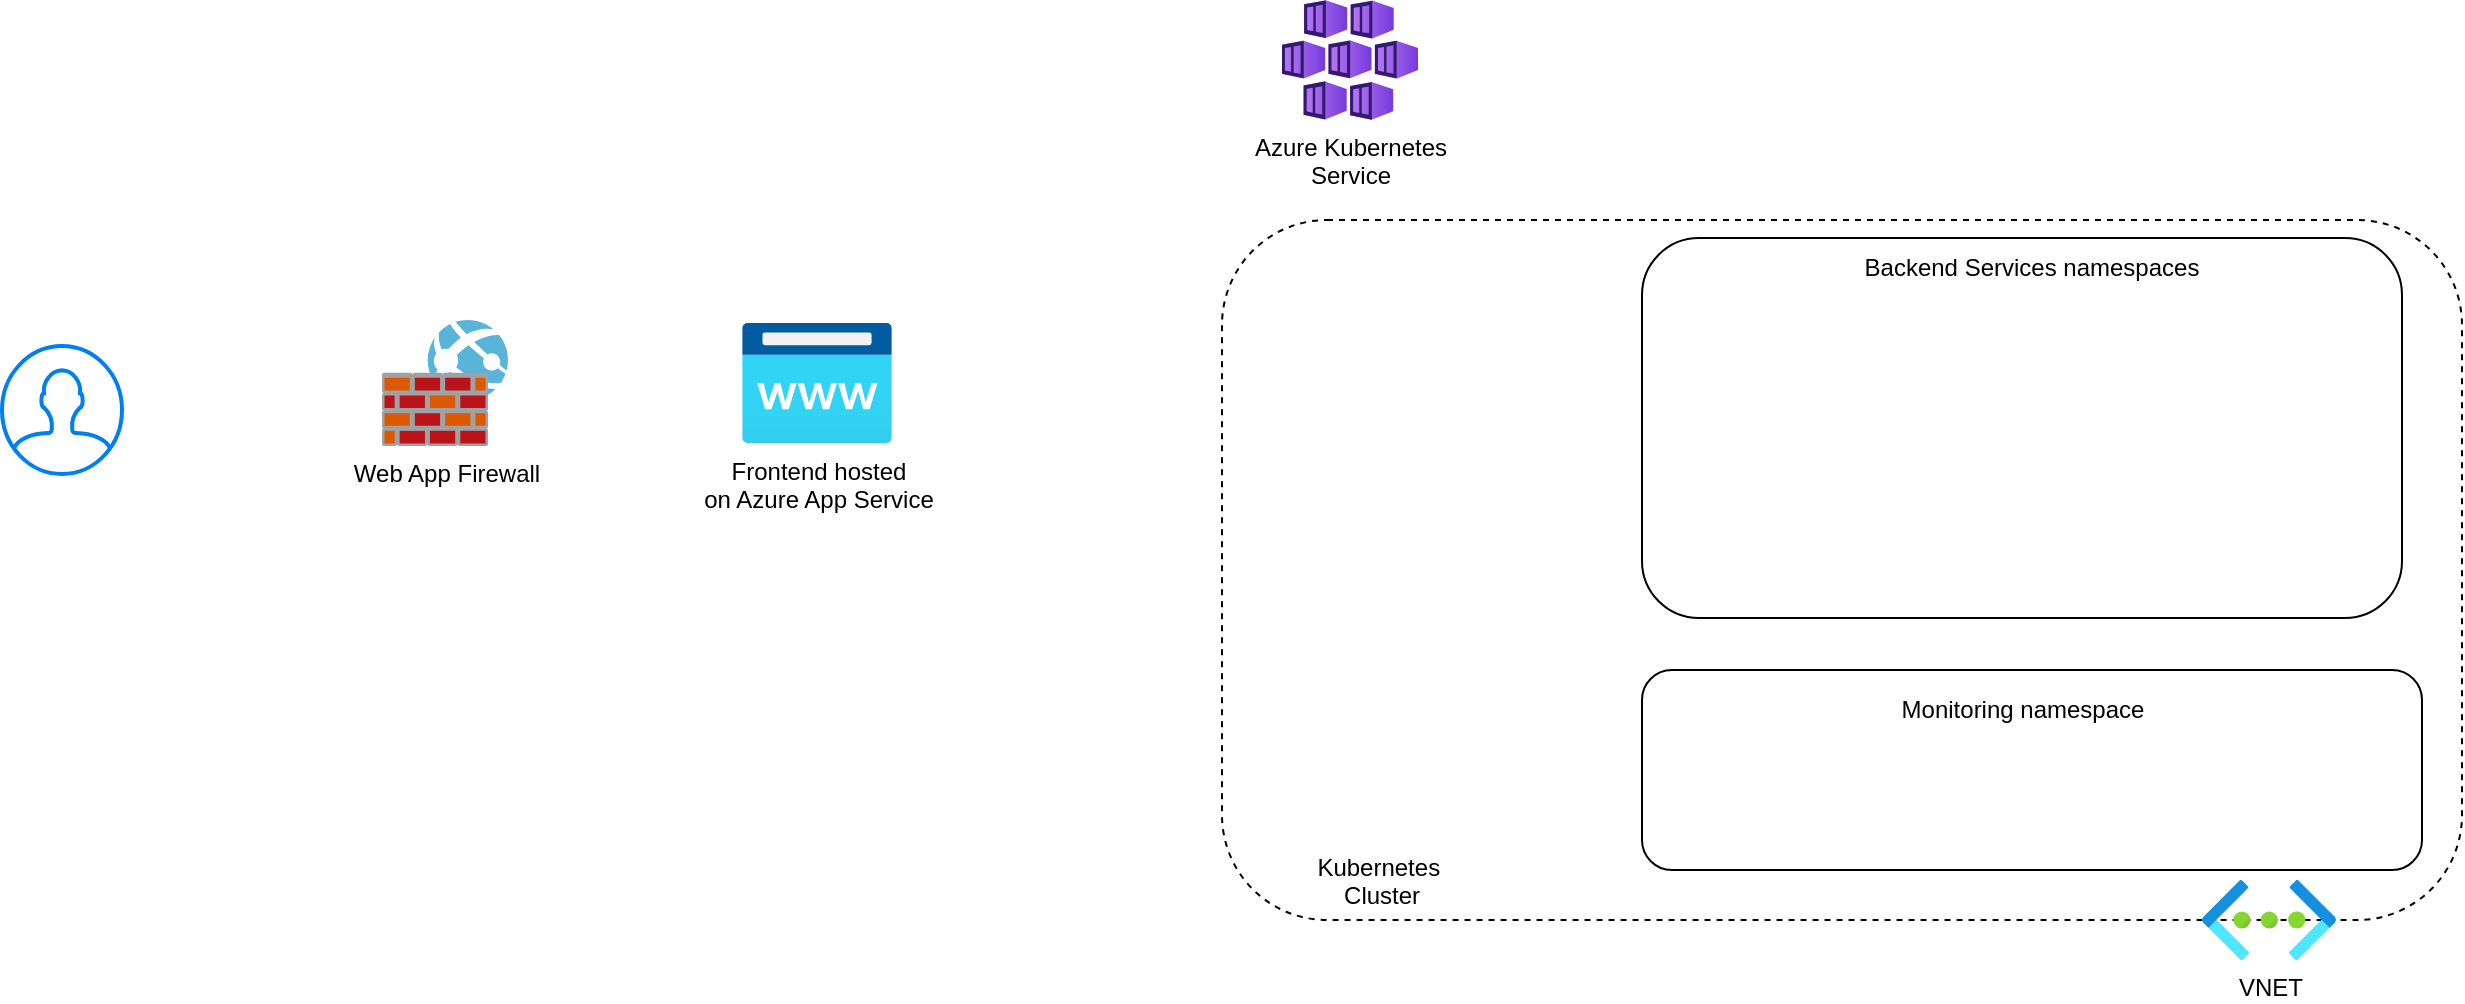 <mxfile version="22.1.2" type="device">
  <diagram name="Page-1" id="kasMRa_oVCi08zRnZXHq">
    <mxGraphModel dx="2261" dy="2013" grid="1" gridSize="10" guides="1" tooltips="1" connect="1" arrows="1" fold="1" page="1" pageScale="1" pageWidth="827" pageHeight="1169" math="0" shadow="0">
      <root>
        <mxCell id="0" />
        <mxCell id="1" parent="0" />
        <mxCell id="FHeqWyH2OQHjty7EJi1I-7" value="" style="rounded=1;whiteSpace=wrap;html=1;dashed=1;" vertex="1" parent="1">
          <mxGeometry x="370" y="60" width="620" height="350" as="geometry" />
        </mxCell>
        <mxCell id="FHeqWyH2OQHjty7EJi1I-1" value="Azure Kubernetes &lt;br&gt;Service" style="image;aspect=fixed;html=1;points=[];align=center;fontSize=12;image=img/lib/azure2/compute/Kubernetes_Services.svg;" vertex="1" parent="1">
          <mxGeometry x="400" y="-50" width="68" height="60" as="geometry" />
        </mxCell>
        <mxCell id="FHeqWyH2OQHjty7EJi1I-2" value="Web App Firewall" style="image;sketch=0;aspect=fixed;html=1;points=[];align=center;fontSize=12;image=img/lib/mscae/Web_App_Firewall.svg;" vertex="1" parent="1">
          <mxGeometry x="-50" y="110" width="63" height="63" as="geometry" />
        </mxCell>
        <mxCell id="FHeqWyH2OQHjty7EJi1I-3" value="Frontend hosted &lt;br&gt;on Azure App Service" style="image;aspect=fixed;html=1;points=[];align=center;fontSize=12;image=img/lib/azure2/app_services/App_Service_Domains.svg;" vertex="1" parent="1">
          <mxGeometry x="130" y="111.5" width="75" height="60" as="geometry" />
        </mxCell>
        <mxCell id="FHeqWyH2OQHjty7EJi1I-5" value="" style="html=1;verticalLabelPosition=bottom;align=center;labelBackgroundColor=#ffffff;verticalAlign=top;strokeWidth=2;strokeColor=#0080F0;shadow=0;dashed=0;shape=mxgraph.ios7.icons.user;" vertex="1" parent="1">
          <mxGeometry x="-240" y="123" width="60" height="64" as="geometry" />
        </mxCell>
        <mxCell id="FHeqWyH2OQHjty7EJi1I-6" value="VNET" style="image;aspect=fixed;html=1;points=[];align=center;fontSize=12;image=img/lib/azure2/networking/Virtual_Networks.svg;" vertex="1" parent="1">
          <mxGeometry x="860" y="390" width="67" height="40" as="geometry" />
        </mxCell>
        <mxCell id="FHeqWyH2OQHjty7EJi1I-8" value="Kubernetes &#xa;Cluster" style="shape=image;verticalLabelPosition=bottom;labelBackgroundColor=default;verticalAlign=top;aspect=fixed;imageAspect=0;image=https://upload.wikimedia.org/wikipedia/commons/thumb/3/39/Kubernetes_logo_without_workmark.svg/2109px-Kubernetes_logo_without_workmark.svg.png;" vertex="1" parent="1">
          <mxGeometry x="414" y="300" width="72.1" height="70" as="geometry" />
        </mxCell>
        <mxCell id="FHeqWyH2OQHjty7EJi1I-9" value="" style="rounded=1;whiteSpace=wrap;html=1;" vertex="1" parent="1">
          <mxGeometry x="580" y="69" width="380" height="190" as="geometry" />
        </mxCell>
        <mxCell id="FHeqWyH2OQHjty7EJi1I-10" value="" style="rounded=1;whiteSpace=wrap;html=1;" vertex="1" parent="1">
          <mxGeometry x="580" y="285" width="390" height="100" as="geometry" />
        </mxCell>
        <mxCell id="FHeqWyH2OQHjty7EJi1I-11" value="Monitoring namespace" style="text;html=1;strokeColor=none;fillColor=none;align=center;verticalAlign=middle;whiteSpace=wrap;rounded=0;" vertex="1" parent="1">
          <mxGeometry x="687.5" y="290" width="165" height="30" as="geometry" />
        </mxCell>
        <mxCell id="FHeqWyH2OQHjty7EJi1I-12" value="Backend Services namespaces" style="text;html=1;strokeColor=none;fillColor=none;align=center;verticalAlign=middle;whiteSpace=wrap;rounded=0;" vertex="1" parent="1">
          <mxGeometry x="680" y="69" width="190" height="30" as="geometry" />
        </mxCell>
      </root>
    </mxGraphModel>
  </diagram>
</mxfile>

